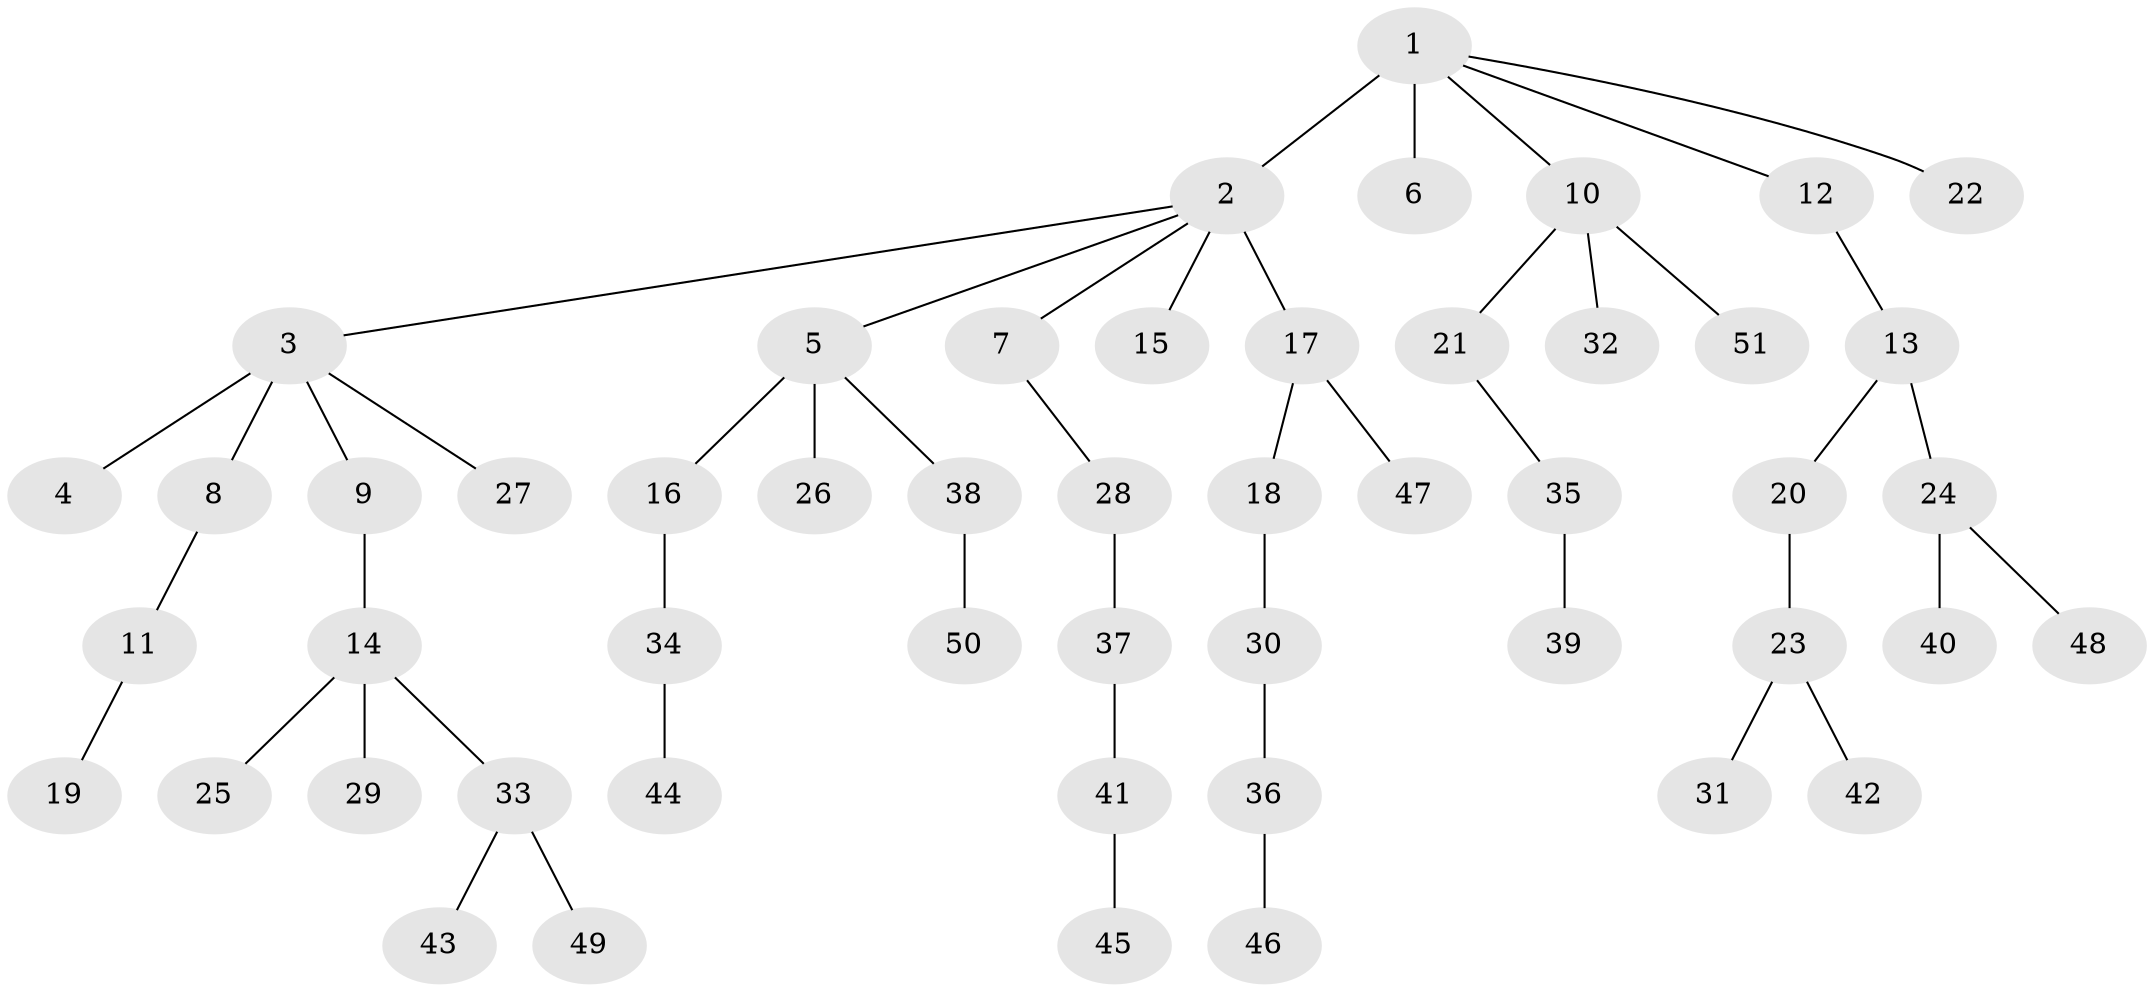 // original degree distribution, {8: 0.007936507936507936, 4: 0.07142857142857142, 5: 0.05555555555555555, 2: 0.31746031746031744, 3: 0.0873015873015873, 1: 0.4603174603174603}
// Generated by graph-tools (version 1.1) at 2025/51/03/04/25 22:51:54]
// undirected, 51 vertices, 50 edges
graph export_dot {
  node [color=gray90,style=filled];
  1;
  2;
  3;
  4;
  5;
  6;
  7;
  8;
  9;
  10;
  11;
  12;
  13;
  14;
  15;
  16;
  17;
  18;
  19;
  20;
  21;
  22;
  23;
  24;
  25;
  26;
  27;
  28;
  29;
  30;
  31;
  32;
  33;
  34;
  35;
  36;
  37;
  38;
  39;
  40;
  41;
  42;
  43;
  44;
  45;
  46;
  47;
  48;
  49;
  50;
  51;
  1 -- 2 [weight=3.0];
  1 -- 6 [weight=1.0];
  1 -- 10 [weight=1.0];
  1 -- 12 [weight=1.0];
  1 -- 22 [weight=1.0];
  2 -- 3 [weight=1.0];
  2 -- 5 [weight=1.0];
  2 -- 7 [weight=1.0];
  2 -- 15 [weight=1.0];
  2 -- 17 [weight=1.0];
  3 -- 4 [weight=1.0];
  3 -- 8 [weight=2.0];
  3 -- 9 [weight=1.0];
  3 -- 27 [weight=1.0];
  5 -- 16 [weight=1.0];
  5 -- 26 [weight=1.0];
  5 -- 38 [weight=1.0];
  7 -- 28 [weight=1.0];
  8 -- 11 [weight=1.0];
  9 -- 14 [weight=1.0];
  10 -- 21 [weight=1.0];
  10 -- 32 [weight=1.0];
  10 -- 51 [weight=1.0];
  11 -- 19 [weight=1.0];
  12 -- 13 [weight=2.0];
  13 -- 20 [weight=1.0];
  13 -- 24 [weight=1.0];
  14 -- 25 [weight=1.0];
  14 -- 29 [weight=1.0];
  14 -- 33 [weight=1.0];
  16 -- 34 [weight=1.0];
  17 -- 18 [weight=1.0];
  17 -- 47 [weight=1.0];
  18 -- 30 [weight=1.0];
  20 -- 23 [weight=2.0];
  21 -- 35 [weight=1.0];
  23 -- 31 [weight=1.0];
  23 -- 42 [weight=1.0];
  24 -- 40 [weight=1.0];
  24 -- 48 [weight=1.0];
  28 -- 37 [weight=1.0];
  30 -- 36 [weight=1.0];
  33 -- 43 [weight=1.0];
  33 -- 49 [weight=1.0];
  34 -- 44 [weight=1.0];
  35 -- 39 [weight=1.0];
  36 -- 46 [weight=3.0];
  37 -- 41 [weight=1.0];
  38 -- 50 [weight=1.0];
  41 -- 45 [weight=1.0];
}
